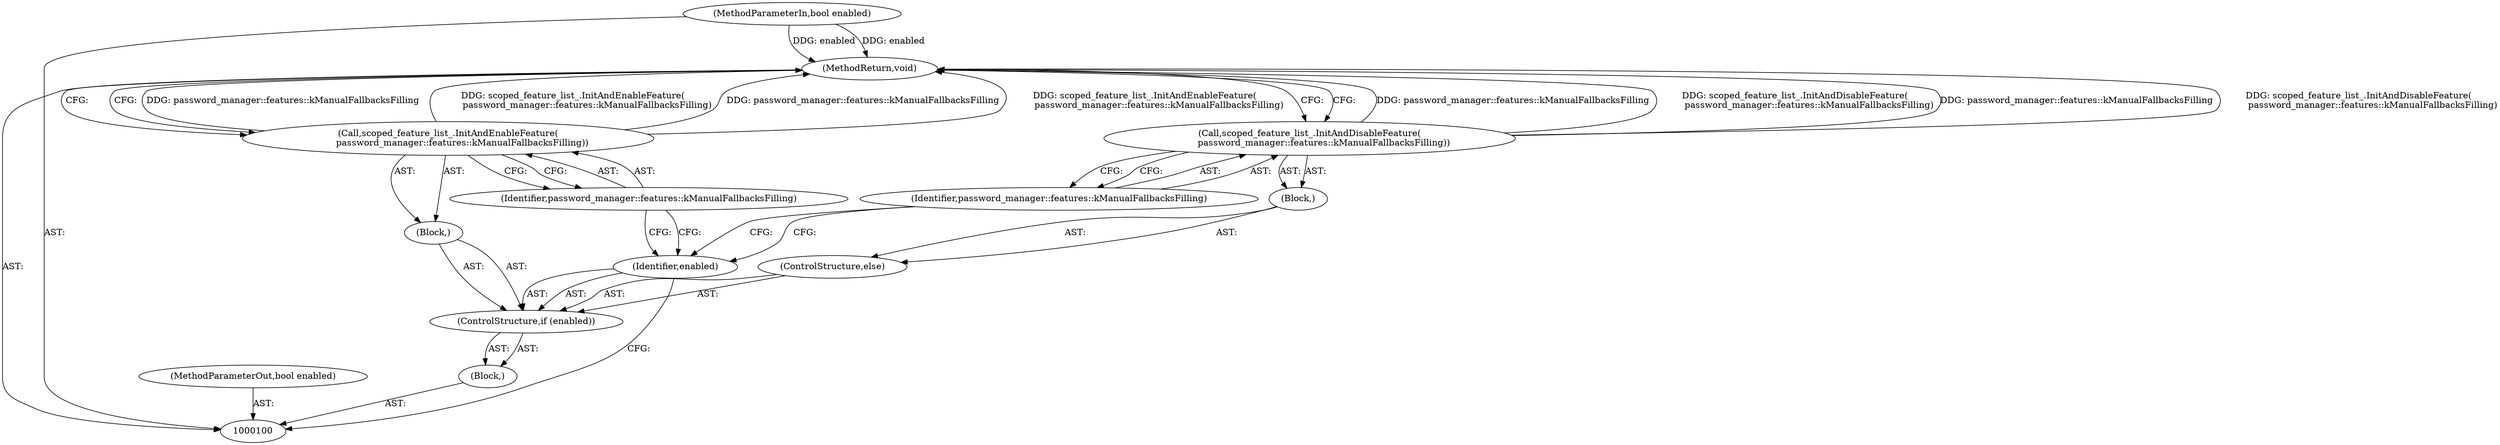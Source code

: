 digraph "0_Chrome_33c5e0a9db05dbd2f7793c23ac23b7aa6a556c05_2" {
"1000112" [label="(MethodReturn,void)"];
"1000101" [label="(MethodParameterIn,bool enabled)"];
"1000125" [label="(MethodParameterOut,bool enabled)"];
"1000102" [label="(Block,)"];
"1000105" [label="(Block,)"];
"1000103" [label="(ControlStructure,if (enabled))"];
"1000104" [label="(Identifier,enabled)"];
"1000106" [label="(Call,scoped_feature_list_.InitAndEnableFeature(\n          password_manager::features::kManualFallbacksFilling))"];
"1000107" [label="(Identifier,password_manager::features::kManualFallbacksFilling)"];
"1000109" [label="(Block,)"];
"1000108" [label="(ControlStructure,else)"];
"1000110" [label="(Call,scoped_feature_list_.InitAndDisableFeature(\n          password_manager::features::kManualFallbacksFilling))"];
"1000111" [label="(Identifier,password_manager::features::kManualFallbacksFilling)"];
"1000112" -> "1000100"  [label="AST: "];
"1000112" -> "1000106"  [label="CFG: "];
"1000112" -> "1000110"  [label="CFG: "];
"1000106" -> "1000112"  [label="DDG: password_manager::features::kManualFallbacksFilling"];
"1000106" -> "1000112"  [label="DDG: scoped_feature_list_.InitAndEnableFeature(\n          password_manager::features::kManualFallbacksFilling)"];
"1000110" -> "1000112"  [label="DDG: password_manager::features::kManualFallbacksFilling"];
"1000110" -> "1000112"  [label="DDG: scoped_feature_list_.InitAndDisableFeature(\n          password_manager::features::kManualFallbacksFilling)"];
"1000101" -> "1000112"  [label="DDG: enabled"];
"1000101" -> "1000100"  [label="AST: "];
"1000101" -> "1000112"  [label="DDG: enabled"];
"1000125" -> "1000100"  [label="AST: "];
"1000102" -> "1000100"  [label="AST: "];
"1000103" -> "1000102"  [label="AST: "];
"1000105" -> "1000103"  [label="AST: "];
"1000106" -> "1000105"  [label="AST: "];
"1000103" -> "1000102"  [label="AST: "];
"1000104" -> "1000103"  [label="AST: "];
"1000105" -> "1000103"  [label="AST: "];
"1000108" -> "1000103"  [label="AST: "];
"1000104" -> "1000103"  [label="AST: "];
"1000104" -> "1000100"  [label="CFG: "];
"1000107" -> "1000104"  [label="CFG: "];
"1000111" -> "1000104"  [label="CFG: "];
"1000106" -> "1000105"  [label="AST: "];
"1000106" -> "1000107"  [label="CFG: "];
"1000107" -> "1000106"  [label="AST: "];
"1000112" -> "1000106"  [label="CFG: "];
"1000106" -> "1000112"  [label="DDG: password_manager::features::kManualFallbacksFilling"];
"1000106" -> "1000112"  [label="DDG: scoped_feature_list_.InitAndEnableFeature(\n          password_manager::features::kManualFallbacksFilling)"];
"1000107" -> "1000106"  [label="AST: "];
"1000107" -> "1000104"  [label="CFG: "];
"1000106" -> "1000107"  [label="CFG: "];
"1000109" -> "1000108"  [label="AST: "];
"1000110" -> "1000109"  [label="AST: "];
"1000108" -> "1000103"  [label="AST: "];
"1000109" -> "1000108"  [label="AST: "];
"1000110" -> "1000109"  [label="AST: "];
"1000110" -> "1000111"  [label="CFG: "];
"1000111" -> "1000110"  [label="AST: "];
"1000112" -> "1000110"  [label="CFG: "];
"1000110" -> "1000112"  [label="DDG: password_manager::features::kManualFallbacksFilling"];
"1000110" -> "1000112"  [label="DDG: scoped_feature_list_.InitAndDisableFeature(\n          password_manager::features::kManualFallbacksFilling)"];
"1000111" -> "1000110"  [label="AST: "];
"1000111" -> "1000104"  [label="CFG: "];
"1000110" -> "1000111"  [label="CFG: "];
}
